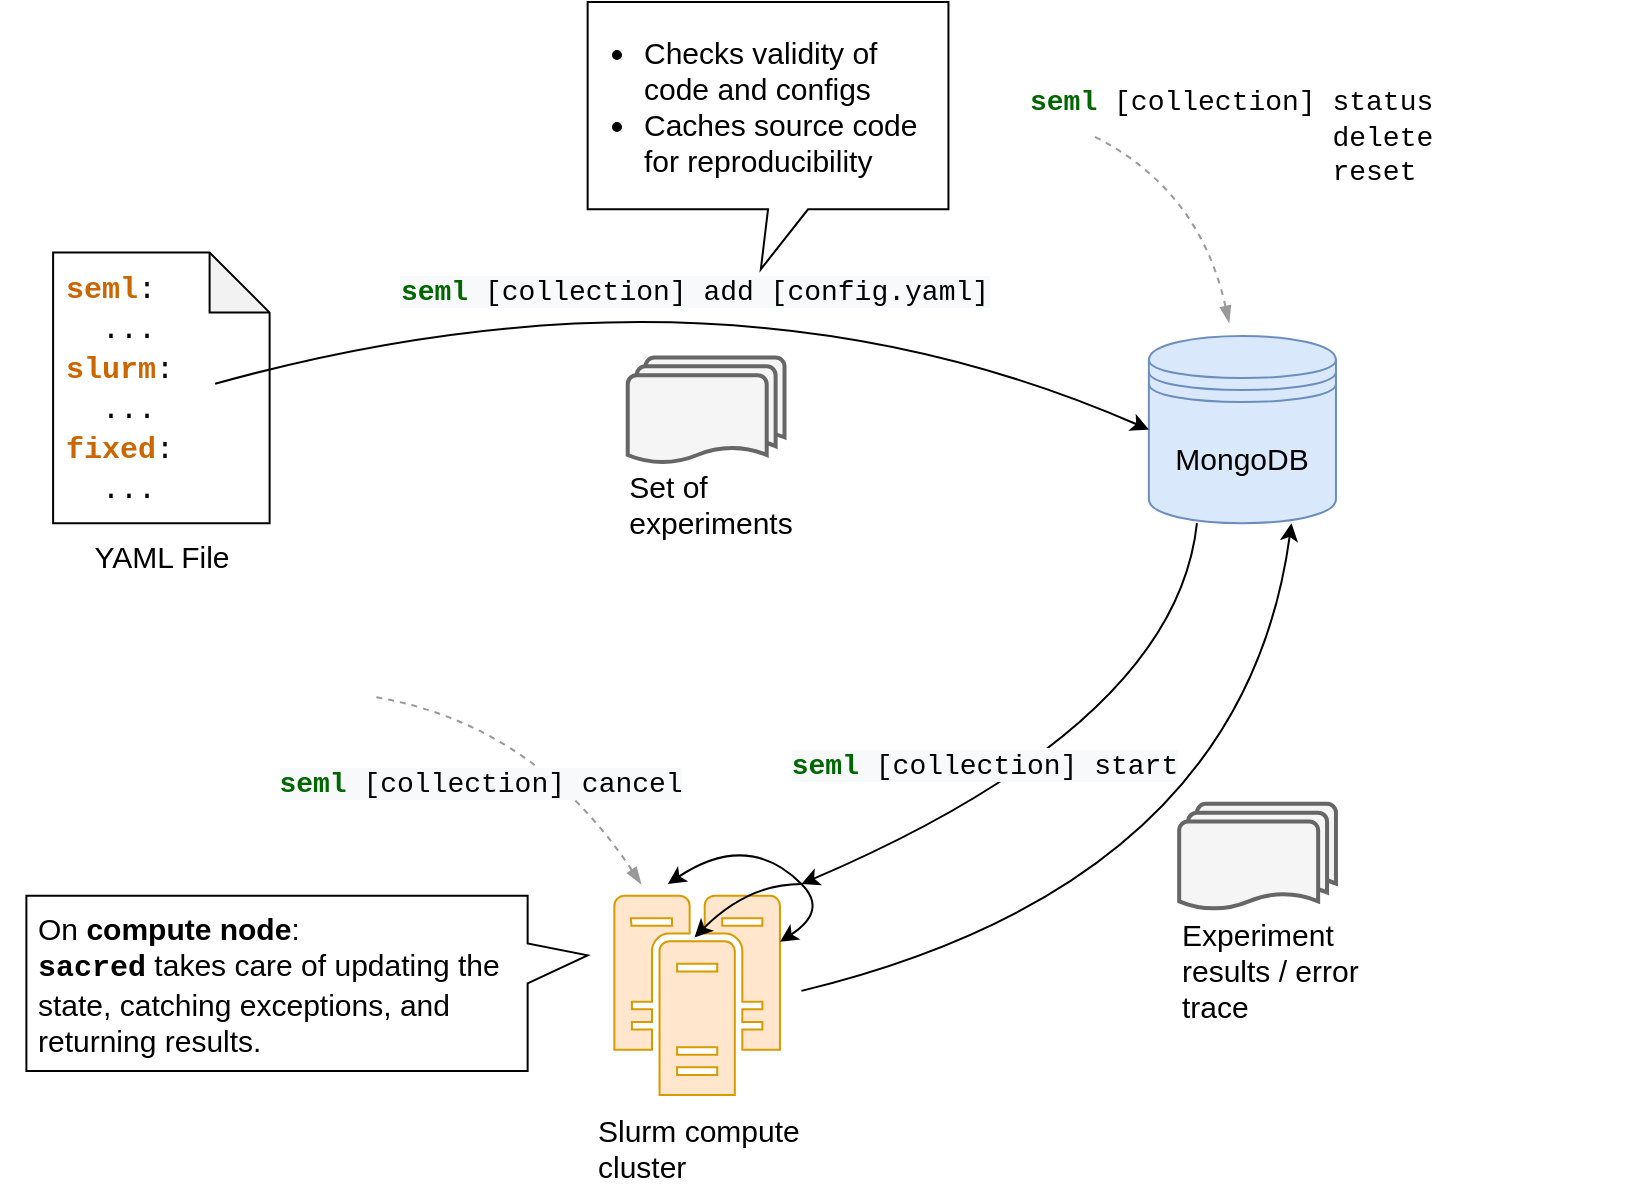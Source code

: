 <mxfile version="14.6.13" type="device"><diagram id="Ld8WGTmILVOHCsMrV-MZ" name="Seite-1"><mxGraphModel dx="553" dy="486" grid="1" gridSize="10" guides="1" tooltips="1" connect="1" arrows="1" fold="1" page="1" pageScale="1" pageWidth="827" pageHeight="1169" math="0" shadow="0"><root><mxCell id="0"/><mxCell id="1" parent="0"/><mxCell id="h_6gaV8qwdXYKlaJ75rI-49" value="" style="group;fontSize=12;" parent="1" vertex="1" connectable="0"><mxGeometry x="90.5" y="60" width="820" height="600" as="geometry"/></mxCell><mxCell id="h_6gaV8qwdXYKlaJ75rI-2" value="MongoDB" style="shape=datastore;whiteSpace=wrap;html=1;fillColor=#dae8fc;strokeColor=#6c8ebf;fontSize=15;" parent="h_6gaV8qwdXYKlaJ75rI-49" vertex="1"><mxGeometry x="573.942" y="167.038" width="93.541" height="93.541" as="geometry"/></mxCell><mxCell id="h_6gaV8qwdXYKlaJ75rI-4" value="&lt;font style=&quot;font-size: 15px;&quot;&gt;YAML File&lt;/font&gt;" style="text;html=1;strokeColor=none;fillColor=none;align=center;verticalAlign=middle;whiteSpace=wrap;rounded=0;fontSize=15;" parent="h_6gaV8qwdXYKlaJ75rI-49" vertex="1"><mxGeometry y="263.252" width="160.356" height="26.726" as="geometry"/></mxCell><mxCell id="h_6gaV8qwdXYKlaJ75rI-5" value="&lt;div style=&quot;font-size: 15px;&quot;&gt;&lt;font face=&quot;Courier New&quot; style=&quot;font-size: 15px;&quot;&gt;&lt;b style=&quot;font-size: 15px;&quot;&gt;&lt;font color=&quot;#cc6600&quot; style=&quot;font-size: 15px;&quot;&gt;seml&lt;/font&gt;&lt;/b&gt;:&lt;/font&gt;&lt;/div&gt;&lt;div style=&quot;font-size: 15px;&quot;&gt;&lt;span style=&quot;font-size: 15px;&quot;&gt;&lt;font face=&quot;Courier New&quot; style=&quot;font-size: 15px;&quot;&gt;&amp;nbsp; ...&lt;/font&gt;&lt;/span&gt;&lt;/div&gt;&lt;div style=&quot;font-size: 15px;&quot;&gt;&lt;font face=&quot;Courier New&quot; style=&quot;font-size: 15px;&quot;&gt;&lt;b style=&quot;font-size: 15px;&quot;&gt;&lt;font color=&quot;#cc6600&quot; style=&quot;font-size: 15px;&quot;&gt;slurm&lt;/font&gt;&lt;/b&gt;:&lt;/font&gt;&lt;/div&gt;&lt;div style=&quot;font-size: 15px;&quot;&gt;&lt;font face=&quot;Courier New&quot; style=&quot;font-size: 15px;&quot;&gt;&amp;nbsp; ...&lt;/font&gt;&lt;/div&gt;&lt;div style=&quot;font-size: 15px;&quot;&gt;&lt;font face=&quot;Courier New&quot; style=&quot;font-size: 15px;&quot;&gt;&lt;b style=&quot;font-size: 15px;&quot;&gt;&lt;font color=&quot;#cc6600&quot; style=&quot;font-size: 15px;&quot;&gt;fixed&lt;/font&gt;&lt;/b&gt;:&lt;/font&gt;&lt;/div&gt;&lt;div style=&quot;font-size: 15px;&quot;&gt;&lt;font face=&quot;Courier New&quot; style=&quot;font-size: 15px;&quot;&gt;&amp;nbsp; ...&lt;/font&gt;&lt;/div&gt;" style="shape=note;whiteSpace=wrap;html=1;backgroundOutline=1;darkOpacity=0.05;align=left;spacingLeft=4;fontSize=15;" parent="h_6gaV8qwdXYKlaJ75rI-49" vertex="1"><mxGeometry x="26.058" y="125.278" width="108.241" height="135.301" as="geometry"/></mxCell><mxCell id="h_6gaV8qwdXYKlaJ75rI-9" value="" style="strokeWidth=2;html=1;shape=mxgraph.flowchart.multi-document;whiteSpace=wrap;fillColor=#f5f5f5;strokeColor=#666666;fontColor=#333333;" parent="h_6gaV8qwdXYKlaJ75rI-49" vertex="1"><mxGeometry x="313.363" y="177.728" width="78.401" height="53.452" as="geometry"/></mxCell><mxCell id="h_6gaV8qwdXYKlaJ75rI-11" value="" style="endArrow=classic;html=1;strokeColor=#000000;exitX=0;exitY=0;exitDx=81;exitDy=65.625;exitPerimeter=0;entryX=0;entryY=0.5;entryDx=0;entryDy=0;curved=1;" parent="h_6gaV8qwdXYKlaJ75rI-49" source="h_6gaV8qwdXYKlaJ75rI-5" target="h_6gaV8qwdXYKlaJ75rI-2" edge="1"><mxGeometry relative="1" as="geometry"><mxPoint x="119.599" y="360.802" as="sourcePoint"/><mxPoint x="253.23" y="360.802" as="targetPoint"/><Array as="points"><mxPoint x="360.134" y="120.267"/></Array></mxGeometry></mxCell><mxCell id="h_6gaV8qwdXYKlaJ75rI-12" value="&lt;font style=&quot;font-size: 14px&quot;&gt;&lt;b style=&quot;font-family: &amp;#34;courier new&amp;#34; ; text-align: left ; background-color: rgb(248 , 249 , 250)&quot;&gt;&lt;font color=&quot;#006600&quot; style=&quot;font-size: 14px&quot;&gt;seml&lt;/font&gt;&lt;/b&gt;&lt;span style=&quot;font-family: &amp;#34;courier new&amp;#34; ; text-align: left ; background-color: rgb(248 , 249 , 250)&quot;&gt;&amp;nbsp;[collection] add [config.yaml]&lt;/span&gt;&lt;/font&gt;" style="edgeLabel;resizable=0;html=1;align=center;verticalAlign=middle;fontSize=13;" parent="h_6gaV8qwdXYKlaJ75rI-11" connectable="0" vertex="1"><mxGeometry relative="1" as="geometry"><mxPoint x="0.2" y="19.22" as="offset"/></mxGeometry></mxCell><mxCell id="h_6gaV8qwdXYKlaJ75rI-13" value="&lt;div style=&quot;text-align: left ; font-size: 15px&quot;&gt;&lt;font style=&quot;font-size: 15px&quot;&gt;Set of&lt;/font&gt;&lt;/div&gt;&lt;div style=&quot;text-align: left ; font-size: 15px&quot;&gt;&lt;font style=&quot;font-size: 15px&quot;&gt;experiments&lt;/font&gt;&lt;/div&gt;" style="text;html=1;strokeColor=none;fillColor=none;align=center;verticalAlign=middle;whiteSpace=wrap;rounded=0;fontSize=14;" parent="h_6gaV8qwdXYKlaJ75rI-49" vertex="1"><mxGeometry x="281.176" y="221.18" width="146.993" height="58.797" as="geometry"/></mxCell><mxCell id="h_6gaV8qwdXYKlaJ75rI-18" value="" style="pointerEvents=1;shadow=0;dashed=0;html=1;strokeColor=#d79b00;fillColor=#ffe6cc;labelPosition=center;verticalLabelPosition=bottom;verticalAlign=top;outlineConnect=0;align=center;shape=mxgraph.office.servers.cluster_server;" parent="h_6gaV8qwdXYKlaJ75rI-49" vertex="1"><mxGeometry x="306.682" y="446.86" width="82.797" height="99.688" as="geometry"/></mxCell><mxCell id="h_6gaV8qwdXYKlaJ75rI-19" value="Slurm compute cluster" style="text;html=1;strokeColor=none;fillColor=none;align=left;verticalAlign=middle;whiteSpace=wrap;rounded=0;fontSize=15;" parent="h_6gaV8qwdXYKlaJ75rI-49" vertex="1"><mxGeometry x="296.659" y="546.548" width="113.586" height="53.452" as="geometry"/></mxCell><mxCell id="h_6gaV8qwdXYKlaJ75rI-20" value="" style="endArrow=classic;html=1;strokeColor=#000000;exitX=0.257;exitY=1;exitDx=0;exitDy=0;curved=1;exitPerimeter=0;" parent="h_6gaV8qwdXYKlaJ75rI-49" source="h_6gaV8qwdXYKlaJ75rI-2" edge="1"><mxGeometry relative="1" as="geometry"><mxPoint x="306.682" y="374.165" as="sourcePoint"/><mxPoint x="400.223" y="440.98" as="targetPoint"/><Array as="points"><mxPoint x="587.305" y="360.802"/></Array></mxGeometry></mxCell><mxCell id="h_6gaV8qwdXYKlaJ75rI-21" value="&lt;b style=&quot;font-family: &amp;#34;courier new&amp;#34; ; font-size: 14px ; text-align: left ; background-color: rgb(248 , 249 , 250)&quot;&gt;&lt;font color=&quot;#006600&quot; style=&quot;font-size: 14px&quot;&gt;seml&lt;/font&gt;&lt;/b&gt;&lt;span style=&quot;font-family: &amp;#34;courier new&amp;#34; ; font-size: 14px ; text-align: left ; background-color: rgb(248 , 249 , 250)&quot;&gt;&amp;nbsp;[collection] start&lt;/span&gt;" style="edgeLabel;resizable=0;html=1;align=center;verticalAlign=middle;fontSize=14;" parent="h_6gaV8qwdXYKlaJ75rI-20" connectable="0" vertex="1"><mxGeometry relative="1" as="geometry"><mxPoint x="-49" as="offset"/></mxGeometry></mxCell><mxCell id="h_6gaV8qwdXYKlaJ75rI-23" value="" style="endArrow=classic;html=1;strokeColor=#000000;curved=1;" parent="h_6gaV8qwdXYKlaJ75rI-49" edge="1"><mxGeometry width="50" height="50" relative="1" as="geometry"><mxPoint x="400.223" y="440.98" as="sourcePoint"/><mxPoint x="333.408" y="440.98" as="targetPoint"/><Array as="points"><mxPoint x="373.497" y="414.254"/></Array></mxGeometry></mxCell><mxCell id="h_6gaV8qwdXYKlaJ75rI-24" value="" style="endArrow=classic;html=1;strokeColor=#000000;curved=1;" parent="h_6gaV8qwdXYKlaJ75rI-49" target="h_6gaV8qwdXYKlaJ75rI-18" edge="1"><mxGeometry width="50" height="50" relative="1" as="geometry"><mxPoint x="400.223" y="440.98" as="sourcePoint"/><mxPoint x="400.223" y="481.069" as="targetPoint"/><Array as="points"><mxPoint x="413.586" y="454.343"/></Array></mxGeometry></mxCell><mxCell id="h_6gaV8qwdXYKlaJ75rI-25" value="" style="endArrow=classic;html=1;strokeColor=#000000;entryX=0.484;entryY=0.209;entryDx=0;entryDy=0;entryPerimeter=0;curved=1;" parent="h_6gaV8qwdXYKlaJ75rI-49" target="h_6gaV8qwdXYKlaJ75rI-18" edge="1"><mxGeometry width="50" height="50" relative="1" as="geometry"><mxPoint x="400.223" y="440.98" as="sourcePoint"/><mxPoint x="413.586" y="481.069" as="targetPoint"/><Array as="points"><mxPoint x="373.497" y="440.98"/></Array></mxGeometry></mxCell><mxCell id="h_6gaV8qwdXYKlaJ75rI-35" value="" style="endArrow=classic;html=1;strokeColor=#000000;curved=1;entryX=0.762;entryY=1;entryDx=0;entryDy=0;entryPerimeter=0;" parent="h_6gaV8qwdXYKlaJ75rI-49" target="h_6gaV8qwdXYKlaJ75rI-2" edge="1"><mxGeometry width="50" height="50" relative="1" as="geometry"><mxPoint x="400.223" y="494.432" as="sourcePoint"/><mxPoint x="654.121" y="267.261" as="targetPoint"/><Array as="points"><mxPoint x="620.713" y="440.98"/></Array></mxGeometry></mxCell><mxCell id="h_6gaV8qwdXYKlaJ75rI-36" value="" style="strokeWidth=2;html=1;shape=mxgraph.flowchart.multi-document;whiteSpace=wrap;fillColor=#f5f5f5;strokeColor=#666666;fontColor=#333333;" parent="h_6gaV8qwdXYKlaJ75rI-49" vertex="1"><mxGeometry x="589.083" y="400.891" width="78.401" height="53.452" as="geometry"/></mxCell><mxCell id="h_6gaV8qwdXYKlaJ75rI-37" value="&lt;div style=&quot;text-align: left; font-size: 15px;&quot;&gt;Experiment results / error trace&lt;/div&gt;" style="text;html=1;strokeColor=none;fillColor=none;align=center;verticalAlign=middle;whiteSpace=wrap;rounded=0;fontSize=15;" parent="h_6gaV8qwdXYKlaJ75rI-49" vertex="1"><mxGeometry x="589.083" y="454.345" width="93.541" height="58.797" as="geometry"/></mxCell><mxCell id="h_6gaV8qwdXYKlaJ75rI-40" value="&lt;ul style=&quot;font-size: 15px&quot;&gt;&lt;li&gt;&lt;span&gt;Checks validity of code and configs&lt;/span&gt;&lt;/li&gt;&lt;li&gt;&lt;span&gt;Caches source code for reproducibility&lt;/span&gt;&lt;/li&gt;&lt;/ul&gt;" style="shape=callout;whiteSpace=wrap;html=1;perimeter=calloutPerimeter;spacingLeft=-14;align=left;position2=0.48;" parent="h_6gaV8qwdXYKlaJ75rI-49" vertex="1"><mxGeometry x="293.319" width="180.401" height="133.63" as="geometry"/></mxCell><mxCell id="h_6gaV8qwdXYKlaJ75rI-41" value="&lt;div style=&quot;font-size: 15px;&quot;&gt;&lt;span style=&quot;font-size: 15px;&quot;&gt;On&amp;nbsp;&lt;/span&gt;&lt;b style=&quot;font-size: 15px;&quot;&gt;compute node&lt;/b&gt;&lt;span style=&quot;font-size: 15px;&quot;&gt;:&lt;/span&gt;&lt;br style=&quot;font-size: 15px;&quot;&gt;&lt;font face=&quot;Courier New&quot; style=&quot;font-size: 15px;&quot;&gt;&lt;b style=&quot;font-size: 15px;&quot;&gt;sacred&lt;/b&gt;&lt;/font&gt;&lt;span style=&quot;font-size: 15px;&quot;&gt;&amp;nbsp;takes care of updating the state, catching exceptions, and returning results.&amp;nbsp;&lt;/span&gt;&lt;br style=&quot;font-size: 15px;&quot;&gt;&lt;/div&gt;" style="shape=callout;whiteSpace=wrap;html=1;perimeter=calloutPerimeter;spacingLeft=4;align=left;position2=0.66;direction=north;fontSize=15;" parent="h_6gaV8qwdXYKlaJ75rI-49" vertex="1"><mxGeometry x="12.695" y="446.86" width="280.624" height="87.661" as="geometry"/></mxCell><mxCell id="h_6gaV8qwdXYKlaJ75rI-42" value="&lt;span style=&quot;font-family: &amp;#34;courier new&amp;#34; ; font-size: 12px ; background-color: rgb(248 , 249 , 250)&quot;&gt;&lt;br&gt;&lt;/span&gt;" style="endArrow=none;dashed=1;html=1;strokeColor=#999999;startArrow=blockThin;startFill=1;curved=1;align=left;" parent="h_6gaV8qwdXYKlaJ75rI-49" edge="1"><mxGeometry x="-0.103" y="4" width="50" height="50" relative="1" as="geometry"><mxPoint x="614.031" y="160.356" as="sourcePoint"/><mxPoint x="545.88" y="66.815" as="targetPoint"/><Array as="points"><mxPoint x="599.332" y="93.541"/></Array><mxPoint as="offset"/></mxGeometry></mxCell><mxCell id="h_6gaV8qwdXYKlaJ75rI-43" value="&lt;b style=&quot;font-family: &amp;#34;courier new&amp;#34; ; font-size: 14px ; text-align: left ; background-color: rgb(248 , 249 , 250)&quot;&gt;&lt;font color=&quot;#006600&quot; style=&quot;font-size: 14px&quot;&gt;seml&lt;/font&gt;&lt;/b&gt;&lt;span style=&quot;font-family: &amp;#34;courier new&amp;#34; ; font-size: 14px ; text-align: left ; background-color: rgb(248 , 249 , 250)&quot;&gt;&amp;nbsp;[collection] cancel&lt;/span&gt;" style="endArrow=none;dashed=1;html=1;strokeColor=#999999;startArrow=blockThin;startFill=1;curved=1;fontSize=14;" parent="h_6gaV8qwdXYKlaJ75rI-49" edge="1"><mxGeometry x="0.332" y="33" width="50" height="50" relative="1" as="geometry"><mxPoint x="320.045" y="440.98" as="sourcePoint"/><mxPoint x="186.414" y="347.439" as="targetPoint"/><Array as="points"><mxPoint x="266.593" y="360.802"/></Array><mxPoint as="offset"/></mxGeometry></mxCell><mxCell id="h_6gaV8qwdXYKlaJ75rI-47" value="&lt;font style=&quot;font-size: 14px&quot;&gt;&lt;b style=&quot;font-family: &amp;#34;courier new&amp;#34;&quot;&gt;&lt;font color=&quot;#006600&quot; style=&quot;font-size: 14px&quot;&gt;seml&lt;/font&gt;&lt;/b&gt;&lt;span style=&quot;font-family: &amp;#34;courier new&amp;#34;&quot;&gt;&amp;nbsp;[collection] status&amp;nbsp;&lt;/span&gt;&lt;span style=&quot;font-family: &amp;#34;courier new&amp;#34;&quot;&gt;&lt;br&gt;&amp;nbsp; &amp;nbsp; &amp;nbsp; &amp;nbsp; &amp;nbsp; &amp;nbsp; &amp;nbsp; &amp;nbsp; &amp;nbsp; delete&amp;nbsp;&lt;br&gt;&amp;nbsp; &amp;nbsp; &amp;nbsp; &amp;nbsp; &amp;nbsp; &amp;nbsp; &amp;nbsp; &amp;nbsp; &amp;nbsp; reset&lt;/span&gt;&lt;/font&gt;" style="rounded=0;whiteSpace=wrap;html=1;align=left;strokeColor=none;fillColor=none;fontSize=13;" parent="h_6gaV8qwdXYKlaJ75rI-49" vertex="1"><mxGeometry x="512.82" y="33.41" width="230.92" height="66.82" as="geometry"/></mxCell></root></mxGraphModel></diagram></mxfile>